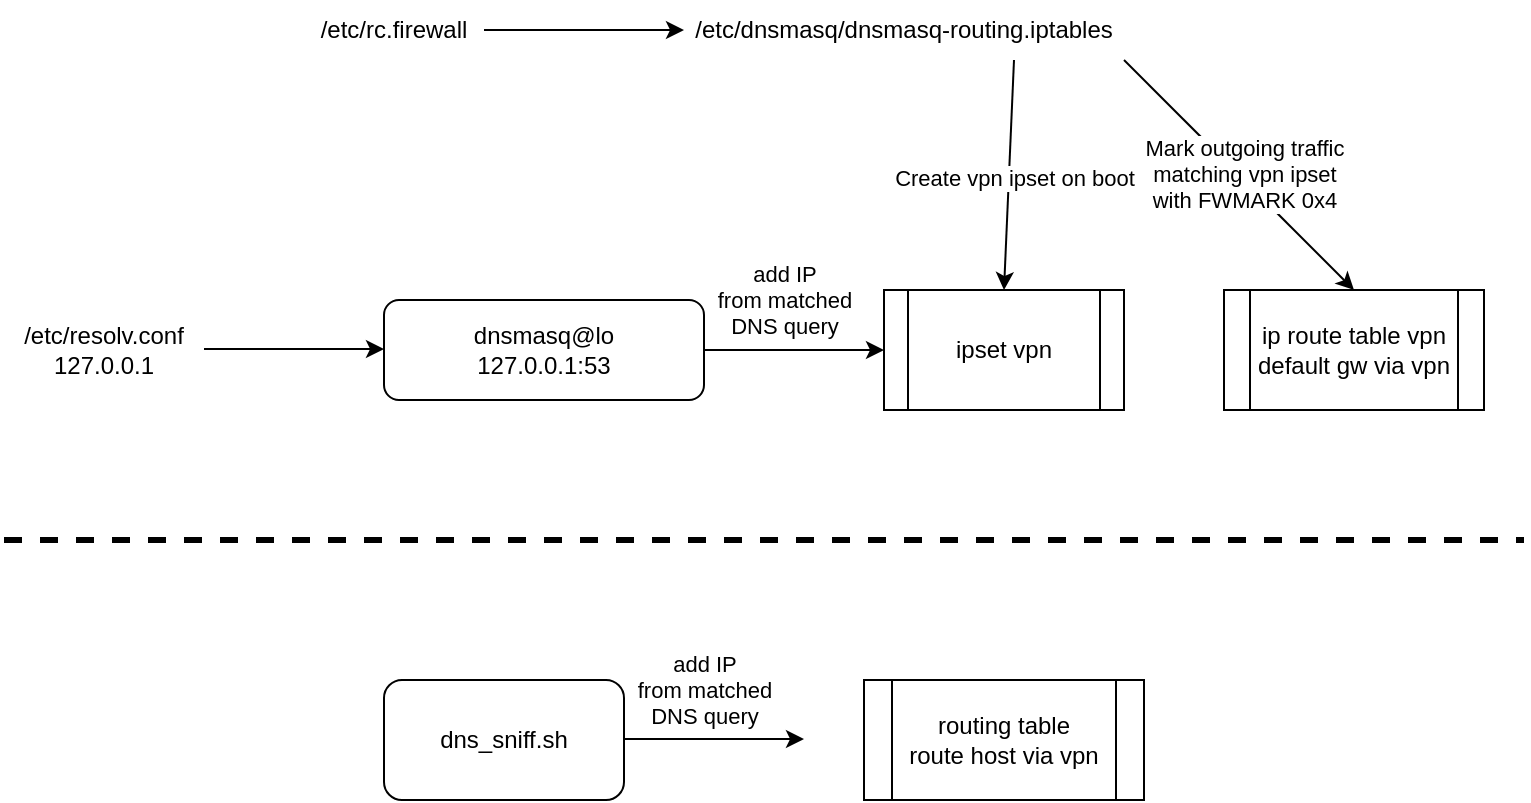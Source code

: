 <mxfile version="15.8.3" type="github">
  <diagram id="uoa_Wlvd-jYCDKDbF1ka" name="Page-1">
    <mxGraphModel dx="1186" dy="875" grid="1" gridSize="10" guides="1" tooltips="1" connect="1" arrows="1" fold="1" page="1" pageScale="1" pageWidth="827" pageHeight="1169" math="0" shadow="0">
      <root>
        <mxCell id="0" />
        <mxCell id="1" parent="0" />
        <mxCell id="ZFirqbm3daGGPWwAtq2X-1" value="dnsmasq@lo&lt;br&gt;127.0.0.1:53" style="rounded=1;whiteSpace=wrap;html=1;" vertex="1" parent="1">
          <mxGeometry x="230" y="230" width="160" height="50" as="geometry" />
        </mxCell>
        <mxCell id="ZFirqbm3daGGPWwAtq2X-2" value="ipset vpn" style="shape=process;whiteSpace=wrap;html=1;backgroundOutline=1;" vertex="1" parent="1">
          <mxGeometry x="480" y="225" width="120" height="60" as="geometry" />
        </mxCell>
        <mxCell id="ZFirqbm3daGGPWwAtq2X-3" value="" style="endArrow=classic;html=1;rounded=0;exitX=1;exitY=0.5;exitDx=0;exitDy=0;entryX=0;entryY=0.5;entryDx=0;entryDy=0;" edge="1" parent="1" source="ZFirqbm3daGGPWwAtq2X-1" target="ZFirqbm3daGGPWwAtq2X-2">
          <mxGeometry width="50" height="50" relative="1" as="geometry">
            <mxPoint x="440" y="270" as="sourcePoint" />
            <mxPoint x="490" y="220" as="targetPoint" />
          </mxGeometry>
        </mxCell>
        <mxCell id="ZFirqbm3daGGPWwAtq2X-4" value="add IP&lt;br&gt;from matched&lt;br&gt;DNS query" style="edgeLabel;html=1;align=center;verticalAlign=middle;resizable=0;points=[];" vertex="1" connectable="0" parent="ZFirqbm3daGGPWwAtq2X-3">
          <mxGeometry x="-0.267" y="1" relative="1" as="geometry">
            <mxPoint x="7" y="-24" as="offset" />
          </mxGeometry>
        </mxCell>
        <mxCell id="ZFirqbm3daGGPWwAtq2X-5" value="/etc/resolv.conf&lt;br&gt;127.0.0.1" style="text;html=1;strokeColor=none;fillColor=none;align=center;verticalAlign=middle;whiteSpace=wrap;rounded=0;" vertex="1" parent="1">
          <mxGeometry x="60" y="240" width="60" height="30" as="geometry" />
        </mxCell>
        <mxCell id="ZFirqbm3daGGPWwAtq2X-6" value="" style="endArrow=classic;html=1;rounded=0;exitX=1;exitY=0.5;exitDx=0;exitDy=0;entryX=0;entryY=0.5;entryDx=0;entryDy=0;" edge="1" parent="1">
          <mxGeometry width="50" height="50" relative="1" as="geometry">
            <mxPoint x="140" y="254.5" as="sourcePoint" />
            <mxPoint x="230" y="254.5" as="targetPoint" />
          </mxGeometry>
        </mxCell>
        <mxCell id="ZFirqbm3daGGPWwAtq2X-17" value="" style="edgeStyle=orthogonalEdgeStyle;rounded=0;orthogonalLoop=1;jettySize=auto;html=1;" edge="1" parent="1" source="ZFirqbm3daGGPWwAtq2X-9" target="ZFirqbm3daGGPWwAtq2X-10">
          <mxGeometry relative="1" as="geometry" />
        </mxCell>
        <mxCell id="ZFirqbm3daGGPWwAtq2X-9" value="/etc/rc.firewall" style="text;html=1;strokeColor=none;fillColor=none;align=center;verticalAlign=middle;whiteSpace=wrap;rounded=0;" vertex="1" parent="1">
          <mxGeometry x="190" y="80" width="90" height="30" as="geometry" />
        </mxCell>
        <mxCell id="ZFirqbm3daGGPWwAtq2X-10" value="/etc/dnsmasq/dnsmasq-routing.iptables" style="text;html=1;strokeColor=none;fillColor=none;align=center;verticalAlign=middle;whiteSpace=wrap;rounded=0;" vertex="1" parent="1">
          <mxGeometry x="380" y="80" width="220" height="30" as="geometry" />
        </mxCell>
        <mxCell id="ZFirqbm3daGGPWwAtq2X-12" value="" style="endArrow=classic;html=1;rounded=0;exitX=0.75;exitY=1;exitDx=0;exitDy=0;entryX=0.5;entryY=0;entryDx=0;entryDy=0;" edge="1" parent="1" source="ZFirqbm3daGGPWwAtq2X-10" target="ZFirqbm3daGGPWwAtq2X-2">
          <mxGeometry width="50" height="50" relative="1" as="geometry">
            <mxPoint x="160" y="274.5" as="sourcePoint" />
            <mxPoint x="250" y="274.5" as="targetPoint" />
          </mxGeometry>
        </mxCell>
        <mxCell id="ZFirqbm3daGGPWwAtq2X-13" value="Create vpn ipset on boot" style="edgeLabel;html=1;align=center;verticalAlign=middle;resizable=0;points=[];" vertex="1" connectable="0" parent="ZFirqbm3daGGPWwAtq2X-12">
          <mxGeometry x="0.016" y="2" relative="1" as="geometry">
            <mxPoint as="offset" />
          </mxGeometry>
        </mxCell>
        <mxCell id="ZFirqbm3daGGPWwAtq2X-14" value="" style="endArrow=classic;html=1;rounded=0;entryX=0.5;entryY=0;entryDx=0;entryDy=0;exitX=1;exitY=1;exitDx=0;exitDy=0;" edge="1" parent="1" source="ZFirqbm3daGGPWwAtq2X-10" target="ZFirqbm3daGGPWwAtq2X-16">
          <mxGeometry width="50" height="50" relative="1" as="geometry">
            <mxPoint x="640" y="80" as="sourcePoint" />
            <mxPoint x="730" y="225" as="targetPoint" />
          </mxGeometry>
        </mxCell>
        <mxCell id="ZFirqbm3daGGPWwAtq2X-15" value="Mark outgoing traffic&lt;br&gt;matching vpn ipset&lt;br&gt;with FWMARK 0x4" style="edgeLabel;html=1;align=center;verticalAlign=middle;resizable=0;points=[];" vertex="1" connectable="0" parent="ZFirqbm3daGGPWwAtq2X-14">
          <mxGeometry x="0.016" y="2" relative="1" as="geometry">
            <mxPoint as="offset" />
          </mxGeometry>
        </mxCell>
        <mxCell id="ZFirqbm3daGGPWwAtq2X-16" value="ip route table vpn&lt;br&gt;default gw via vpn" style="shape=process;whiteSpace=wrap;html=1;backgroundOutline=1;" vertex="1" parent="1">
          <mxGeometry x="650" y="225" width="130" height="60" as="geometry" />
        </mxCell>
        <mxCell id="ZFirqbm3daGGPWwAtq2X-18" value="" style="endArrow=none;dashed=1;html=1;rounded=0;strokeWidth=3;" edge="1" parent="1">
          <mxGeometry width="50" height="50" relative="1" as="geometry">
            <mxPoint x="40" y="350" as="sourcePoint" />
            <mxPoint x="800" y="350" as="targetPoint" />
          </mxGeometry>
        </mxCell>
        <mxCell id="ZFirqbm3daGGPWwAtq2X-19" value="dns_sniff.sh" style="rounded=1;whiteSpace=wrap;html=1;" vertex="1" parent="1">
          <mxGeometry x="230" y="420" width="120" height="60" as="geometry" />
        </mxCell>
        <mxCell id="ZFirqbm3daGGPWwAtq2X-20" value="" style="endArrow=classic;html=1;rounded=0;exitX=1;exitY=0.5;exitDx=0;exitDy=0;entryX=0;entryY=0.5;entryDx=0;entryDy=0;" edge="1" parent="1">
          <mxGeometry width="50" height="50" relative="1" as="geometry">
            <mxPoint x="350" y="449.5" as="sourcePoint" />
            <mxPoint x="440" y="449.5" as="targetPoint" />
          </mxGeometry>
        </mxCell>
        <mxCell id="ZFirqbm3daGGPWwAtq2X-21" value="add IP&lt;br&gt;from matched&lt;br&gt;DNS query" style="edgeLabel;html=1;align=center;verticalAlign=middle;resizable=0;points=[];" vertex="1" connectable="0" parent="ZFirqbm3daGGPWwAtq2X-20">
          <mxGeometry x="-0.267" y="1" relative="1" as="geometry">
            <mxPoint x="7" y="-24" as="offset" />
          </mxGeometry>
        </mxCell>
        <mxCell id="ZFirqbm3daGGPWwAtq2X-22" value="routing table&lt;br&gt;route host via vpn" style="shape=process;whiteSpace=wrap;html=1;backgroundOutline=1;" vertex="1" parent="1">
          <mxGeometry x="470" y="420" width="140" height="60" as="geometry" />
        </mxCell>
      </root>
    </mxGraphModel>
  </diagram>
</mxfile>
